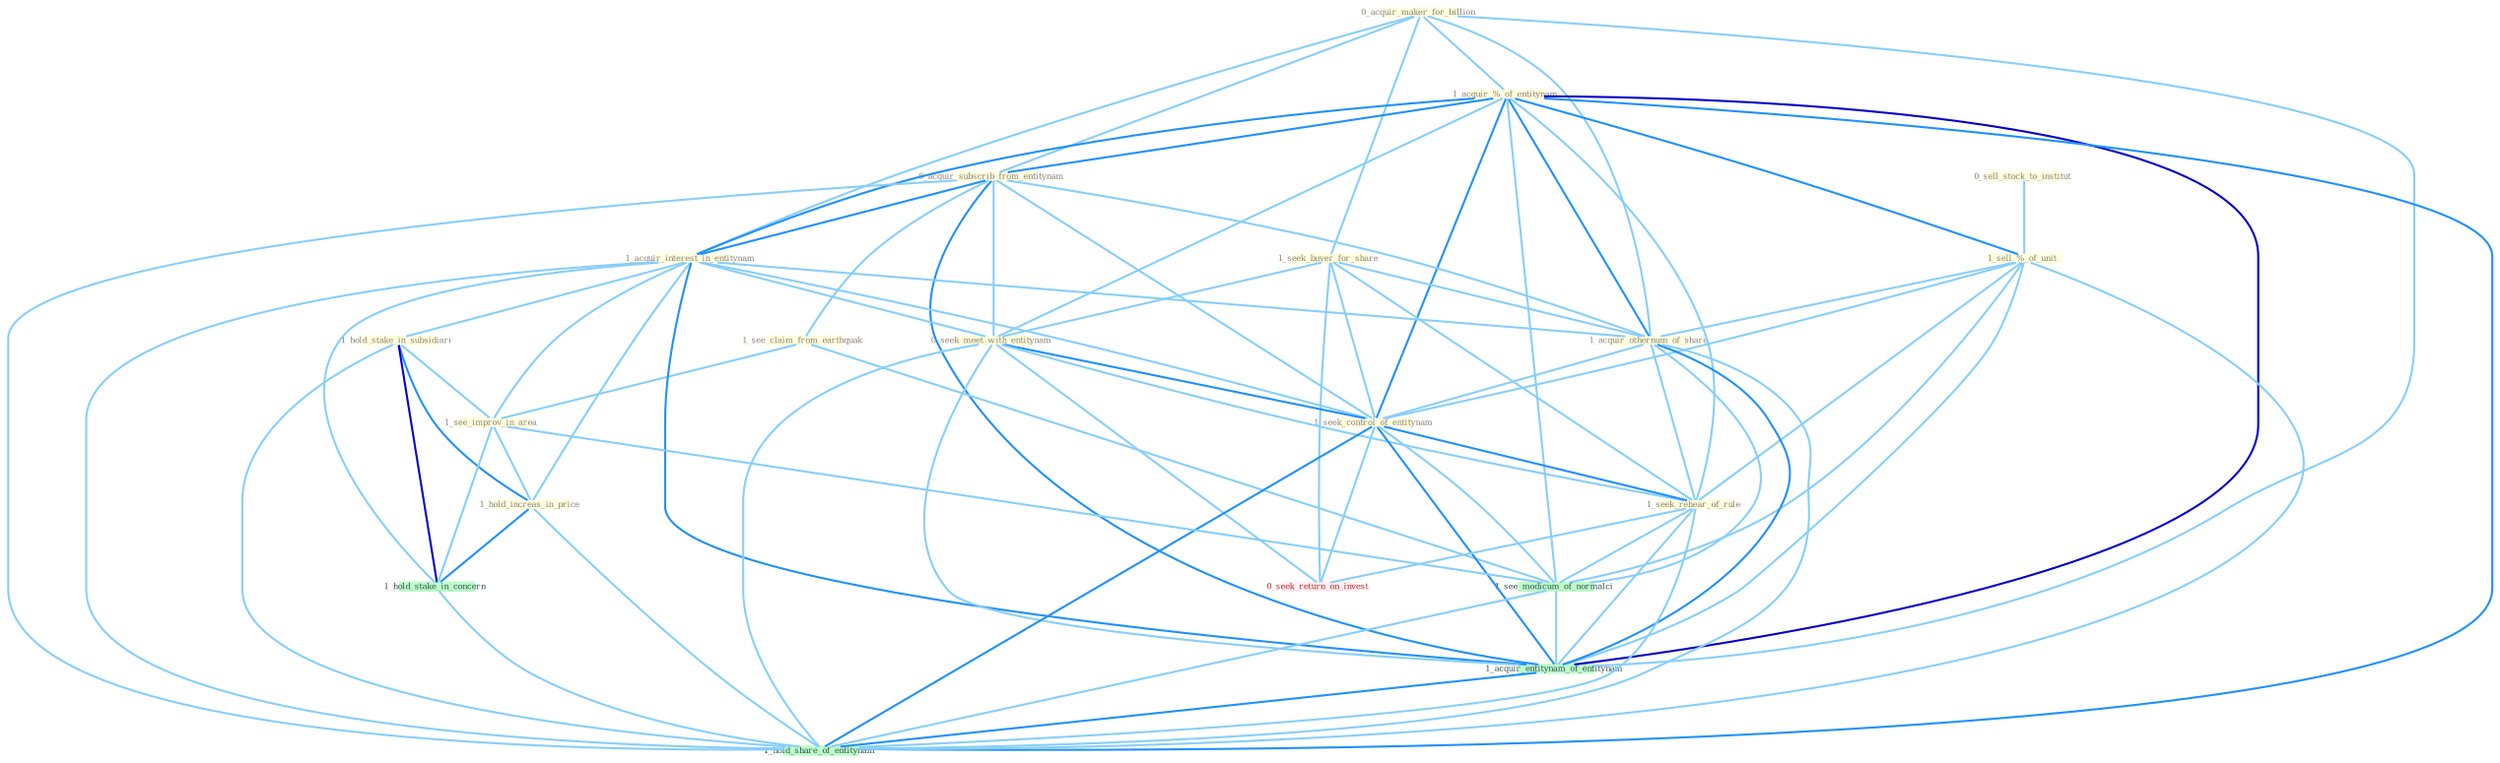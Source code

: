 Graph G{ 
    node
    [shape=polygon,style=filled,width=.5,height=.06,color="#BDFCC9",fixedsize=true,fontsize=4,
    fontcolor="#2f4f4f"];
    {node
    [color="#ffffe0", fontcolor="#8b7d6b"] "0_acquir_maker_for_billion " "1_acquir_%_of_entitynam " "0_sell_stock_to_institut " "1_sell_%_of_unit " "0_acquir_subscrib_from_entitynam " "1_see_claim_from_earthquak " "1_seek_buyer_for_share " "1_acquir_interest_in_entitynam " "0_seek_meet_with_entitynam " "1_acquir_othernum_of_share " "1_hold_stake_in_subsidiari " "1_seek_control_of_entitynam " "1_see_improv_in_area " "1_hold_increas_in_price " "1_seek_rehear_of_rule "}
{node [color="#fff0f5", fontcolor="#b22222"] "0_seek_return_on_invest "}
edge [color="#B0E2FF"];

	"0_acquir_maker_for_billion " -- "1_acquir_%_of_entitynam " [w="1", color="#87cefa" ];
	"0_acquir_maker_for_billion " -- "0_acquir_subscrib_from_entitynam " [w="1", color="#87cefa" ];
	"0_acquir_maker_for_billion " -- "1_seek_buyer_for_share " [w="1", color="#87cefa" ];
	"0_acquir_maker_for_billion " -- "1_acquir_interest_in_entitynam " [w="1", color="#87cefa" ];
	"0_acquir_maker_for_billion " -- "1_acquir_othernum_of_share " [w="1", color="#87cefa" ];
	"0_acquir_maker_for_billion " -- "1_acquir_entitynam_of_entitynam " [w="1", color="#87cefa" ];
	"1_acquir_%_of_entitynam " -- "1_sell_%_of_unit " [w="2", color="#1e90ff" , len=0.8];
	"1_acquir_%_of_entitynam " -- "0_acquir_subscrib_from_entitynam " [w="2", color="#1e90ff" , len=0.8];
	"1_acquir_%_of_entitynam " -- "1_acquir_interest_in_entitynam " [w="2", color="#1e90ff" , len=0.8];
	"1_acquir_%_of_entitynam " -- "0_seek_meet_with_entitynam " [w="1", color="#87cefa" ];
	"1_acquir_%_of_entitynam " -- "1_acquir_othernum_of_share " [w="2", color="#1e90ff" , len=0.8];
	"1_acquir_%_of_entitynam " -- "1_seek_control_of_entitynam " [w="2", color="#1e90ff" , len=0.8];
	"1_acquir_%_of_entitynam " -- "1_seek_rehear_of_rule " [w="1", color="#87cefa" ];
	"1_acquir_%_of_entitynam " -- "1_see_modicum_of_normalci " [w="1", color="#87cefa" ];
	"1_acquir_%_of_entitynam " -- "1_acquir_entitynam_of_entitynam " [w="3", color="#0000cd" , len=0.6];
	"1_acquir_%_of_entitynam " -- "1_hold_share_of_entitynam " [w="2", color="#1e90ff" , len=0.8];
	"0_sell_stock_to_institut " -- "1_sell_%_of_unit " [w="1", color="#87cefa" ];
	"1_sell_%_of_unit " -- "1_acquir_othernum_of_share " [w="1", color="#87cefa" ];
	"1_sell_%_of_unit " -- "1_seek_control_of_entitynam " [w="1", color="#87cefa" ];
	"1_sell_%_of_unit " -- "1_seek_rehear_of_rule " [w="1", color="#87cefa" ];
	"1_sell_%_of_unit " -- "1_see_modicum_of_normalci " [w="1", color="#87cefa" ];
	"1_sell_%_of_unit " -- "1_acquir_entitynam_of_entitynam " [w="1", color="#87cefa" ];
	"1_sell_%_of_unit " -- "1_hold_share_of_entitynam " [w="1", color="#87cefa" ];
	"0_acquir_subscrib_from_entitynam " -- "1_see_claim_from_earthquak " [w="1", color="#87cefa" ];
	"0_acquir_subscrib_from_entitynam " -- "1_acquir_interest_in_entitynam " [w="2", color="#1e90ff" , len=0.8];
	"0_acquir_subscrib_from_entitynam " -- "0_seek_meet_with_entitynam " [w="1", color="#87cefa" ];
	"0_acquir_subscrib_from_entitynam " -- "1_acquir_othernum_of_share " [w="1", color="#87cefa" ];
	"0_acquir_subscrib_from_entitynam " -- "1_seek_control_of_entitynam " [w="1", color="#87cefa" ];
	"0_acquir_subscrib_from_entitynam " -- "1_acquir_entitynam_of_entitynam " [w="2", color="#1e90ff" , len=0.8];
	"0_acquir_subscrib_from_entitynam " -- "1_hold_share_of_entitynam " [w="1", color="#87cefa" ];
	"1_see_claim_from_earthquak " -- "1_see_improv_in_area " [w="1", color="#87cefa" ];
	"1_see_claim_from_earthquak " -- "1_see_modicum_of_normalci " [w="1", color="#87cefa" ];
	"1_seek_buyer_for_share " -- "0_seek_meet_with_entitynam " [w="1", color="#87cefa" ];
	"1_seek_buyer_for_share " -- "1_acquir_othernum_of_share " [w="1", color="#87cefa" ];
	"1_seek_buyer_for_share " -- "1_seek_control_of_entitynam " [w="1", color="#87cefa" ];
	"1_seek_buyer_for_share " -- "1_seek_rehear_of_rule " [w="1", color="#87cefa" ];
	"1_seek_buyer_for_share " -- "0_seek_return_on_invest " [w="1", color="#87cefa" ];
	"1_acquir_interest_in_entitynam " -- "0_seek_meet_with_entitynam " [w="1", color="#87cefa" ];
	"1_acquir_interest_in_entitynam " -- "1_acquir_othernum_of_share " [w="1", color="#87cefa" ];
	"1_acquir_interest_in_entitynam " -- "1_hold_stake_in_subsidiari " [w="1", color="#87cefa" ];
	"1_acquir_interest_in_entitynam " -- "1_seek_control_of_entitynam " [w="1", color="#87cefa" ];
	"1_acquir_interest_in_entitynam " -- "1_see_improv_in_area " [w="1", color="#87cefa" ];
	"1_acquir_interest_in_entitynam " -- "1_hold_increas_in_price " [w="1", color="#87cefa" ];
	"1_acquir_interest_in_entitynam " -- "1_hold_stake_in_concern " [w="1", color="#87cefa" ];
	"1_acquir_interest_in_entitynam " -- "1_acquir_entitynam_of_entitynam " [w="2", color="#1e90ff" , len=0.8];
	"1_acquir_interest_in_entitynam " -- "1_hold_share_of_entitynam " [w="1", color="#87cefa" ];
	"0_seek_meet_with_entitynam " -- "1_seek_control_of_entitynam " [w="2", color="#1e90ff" , len=0.8];
	"0_seek_meet_with_entitynam " -- "1_seek_rehear_of_rule " [w="1", color="#87cefa" ];
	"0_seek_meet_with_entitynam " -- "0_seek_return_on_invest " [w="1", color="#87cefa" ];
	"0_seek_meet_with_entitynam " -- "1_acquir_entitynam_of_entitynam " [w="1", color="#87cefa" ];
	"0_seek_meet_with_entitynam " -- "1_hold_share_of_entitynam " [w="1", color="#87cefa" ];
	"1_acquir_othernum_of_share " -- "1_seek_control_of_entitynam " [w="1", color="#87cefa" ];
	"1_acquir_othernum_of_share " -- "1_seek_rehear_of_rule " [w="1", color="#87cefa" ];
	"1_acquir_othernum_of_share " -- "1_see_modicum_of_normalci " [w="1", color="#87cefa" ];
	"1_acquir_othernum_of_share " -- "1_acquir_entitynam_of_entitynam " [w="2", color="#1e90ff" , len=0.8];
	"1_acquir_othernum_of_share " -- "1_hold_share_of_entitynam " [w="1", color="#87cefa" ];
	"1_hold_stake_in_subsidiari " -- "1_see_improv_in_area " [w="1", color="#87cefa" ];
	"1_hold_stake_in_subsidiari " -- "1_hold_increas_in_price " [w="2", color="#1e90ff" , len=0.8];
	"1_hold_stake_in_subsidiari " -- "1_hold_stake_in_concern " [w="3", color="#0000cd" , len=0.6];
	"1_hold_stake_in_subsidiari " -- "1_hold_share_of_entitynam " [w="1", color="#87cefa" ];
	"1_seek_control_of_entitynam " -- "1_seek_rehear_of_rule " [w="2", color="#1e90ff" , len=0.8];
	"1_seek_control_of_entitynam " -- "0_seek_return_on_invest " [w="1", color="#87cefa" ];
	"1_seek_control_of_entitynam " -- "1_see_modicum_of_normalci " [w="1", color="#87cefa" ];
	"1_seek_control_of_entitynam " -- "1_acquir_entitynam_of_entitynam " [w="2", color="#1e90ff" , len=0.8];
	"1_seek_control_of_entitynam " -- "1_hold_share_of_entitynam " [w="2", color="#1e90ff" , len=0.8];
	"1_see_improv_in_area " -- "1_hold_increas_in_price " [w="1", color="#87cefa" ];
	"1_see_improv_in_area " -- "1_hold_stake_in_concern " [w="1", color="#87cefa" ];
	"1_see_improv_in_area " -- "1_see_modicum_of_normalci " [w="1", color="#87cefa" ];
	"1_hold_increas_in_price " -- "1_hold_stake_in_concern " [w="2", color="#1e90ff" , len=0.8];
	"1_hold_increas_in_price " -- "1_hold_share_of_entitynam " [w="1", color="#87cefa" ];
	"1_seek_rehear_of_rule " -- "0_seek_return_on_invest " [w="1", color="#87cefa" ];
	"1_seek_rehear_of_rule " -- "1_see_modicum_of_normalci " [w="1", color="#87cefa" ];
	"1_seek_rehear_of_rule " -- "1_acquir_entitynam_of_entitynam " [w="1", color="#87cefa" ];
	"1_seek_rehear_of_rule " -- "1_hold_share_of_entitynam " [w="1", color="#87cefa" ];
	"1_hold_stake_in_concern " -- "1_hold_share_of_entitynam " [w="1", color="#87cefa" ];
	"1_see_modicum_of_normalci " -- "1_acquir_entitynam_of_entitynam " [w="1", color="#87cefa" ];
	"1_see_modicum_of_normalci " -- "1_hold_share_of_entitynam " [w="1", color="#87cefa" ];
	"1_acquir_entitynam_of_entitynam " -- "1_hold_share_of_entitynam " [w="2", color="#1e90ff" , len=0.8];
}